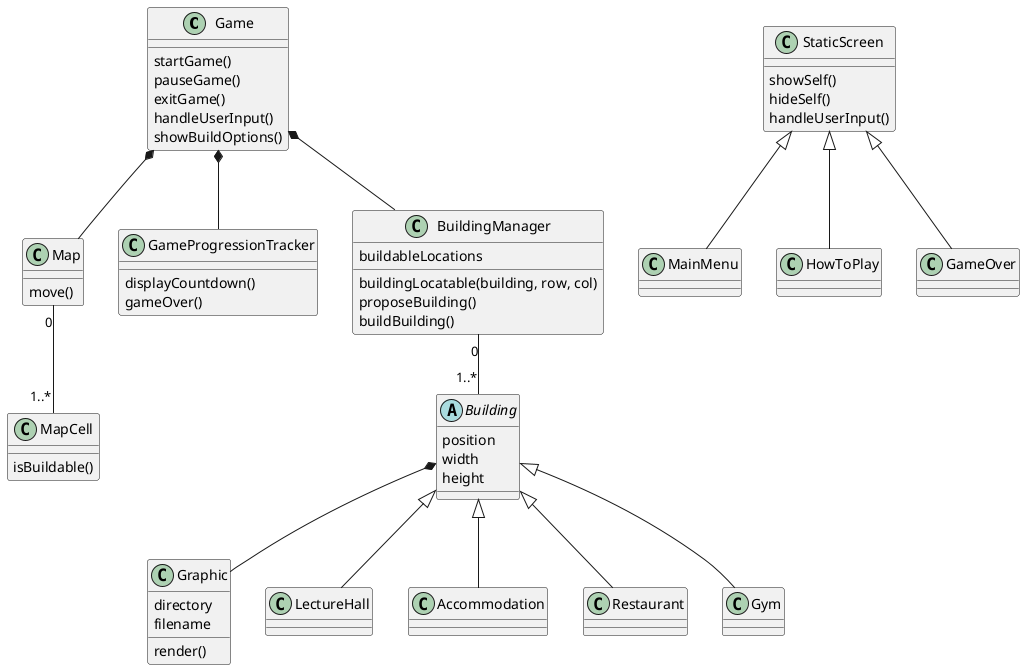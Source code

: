 @startuml
class Game {
    startGame()
    pauseGame()
    exitGame()
    handleUserInput()
    showBuildOptions()
}

class Map {
    move()
}

class MapCell {
    isBuildable()
}


class GameProgressionTracker {
    displayCountdown()
    gameOver()
}

class BuildingManager {
    buildableLocations
    buildingLocatable(building, row, col)
    proposeBuilding()
    buildBuilding()
}

abstract class Building {
    position
    width
    height
}

class Graphic {
    directory
    filename
    render()
}

class StaticScreen {
    showSelf()
    hideSelf()
    handleUserInput()
}

'Extensions
Building <|-- LectureHall
Building <|-- Accommodation
Building <|-- Restaurant
Building <|-- Gym

StaticScreen <|-- MainMenu
StaticScreen <|-- HowToPlay
StaticScreen <|-- GameOver

'Compositions
Game *-- Map
Game *-- BuildingManager
Game *-- GameProgressionTracker

Building *-- Graphic

'Associations
Map "0" -- "1..*" MapCell

BuildingManager "0" -- "1..*" Building
@enduml
